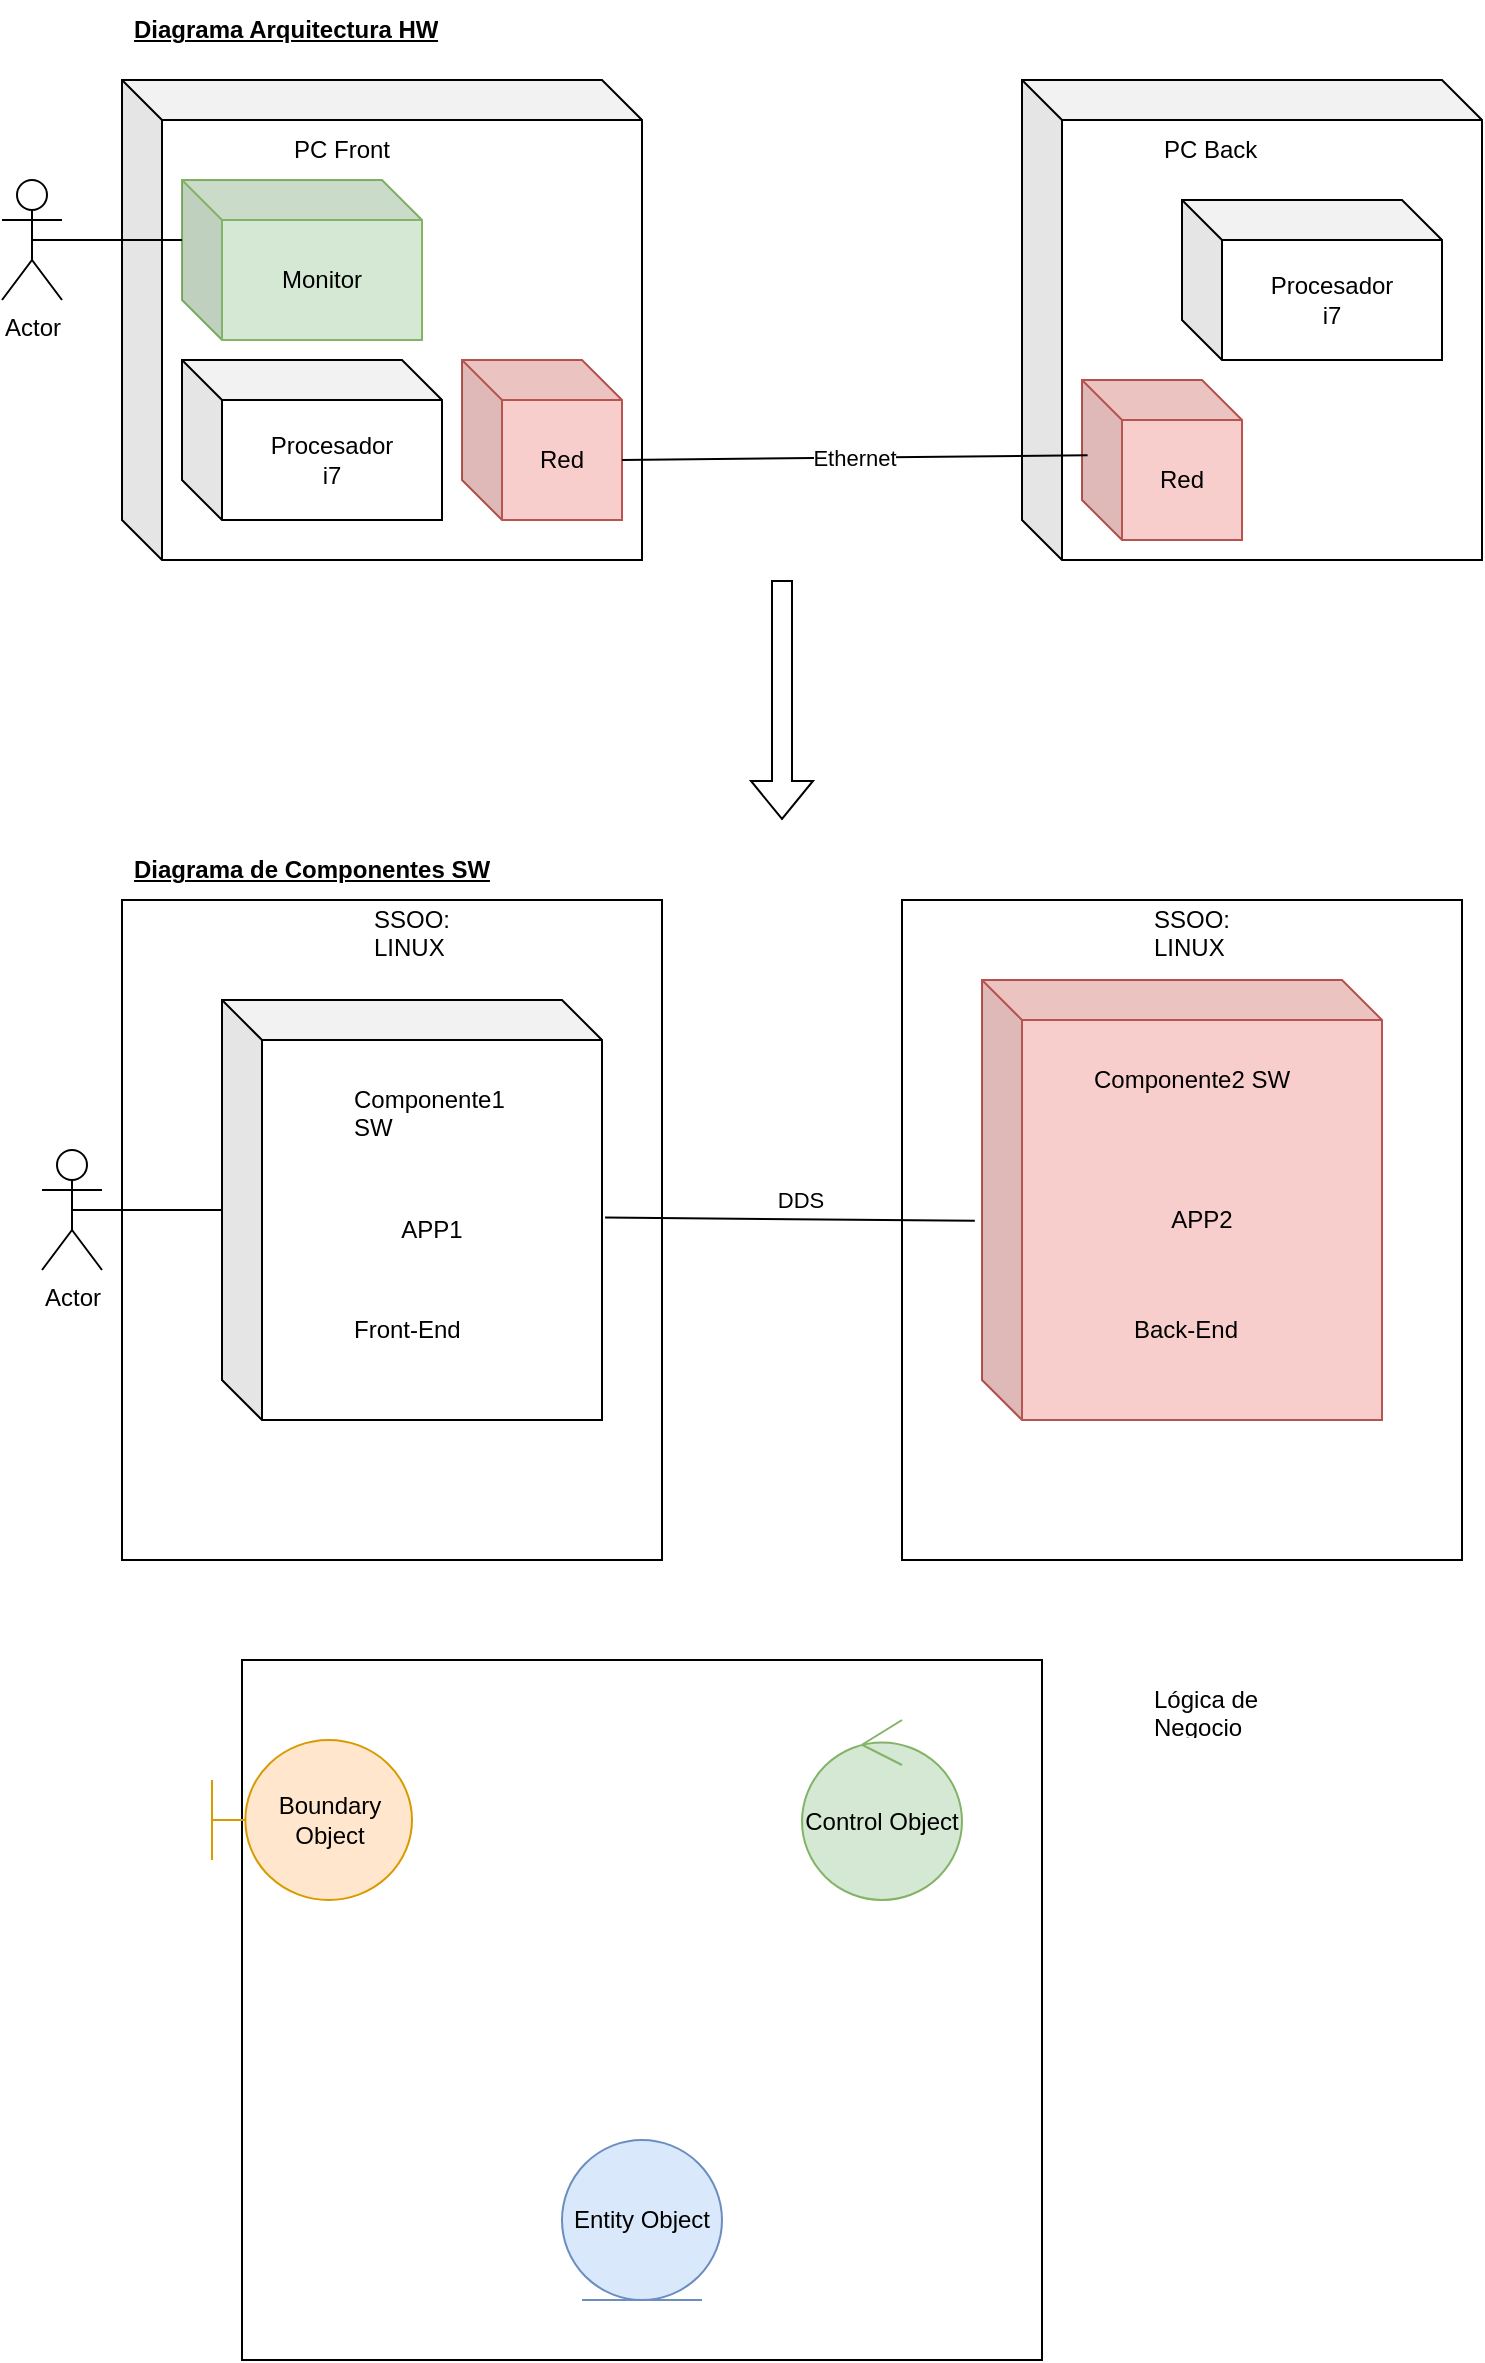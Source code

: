 <mxfile version="22.1.11" type="device">
  <diagram name="Página-1" id="ps207mOyrlrbteBJqPFY">
    <mxGraphModel dx="1829" dy="1738" grid="1" gridSize="10" guides="1" tooltips="1" connect="1" arrows="1" fold="1" page="1" pageScale="1" pageWidth="827" pageHeight="1169" math="0" shadow="0">
      <root>
        <mxCell id="0" />
        <mxCell id="1" parent="0" />
        <mxCell id="HkOU9gHWeDw2OvWGLZZh-37" value="" style="rounded=0;whiteSpace=wrap;html=1;" vertex="1" parent="1">
          <mxGeometry x="110" y="420" width="400" height="350" as="geometry" />
        </mxCell>
        <mxCell id="HkOU9gHWeDw2OvWGLZZh-20" value="" style="shape=cube;whiteSpace=wrap;html=1;boundedLbl=1;backgroundOutline=1;darkOpacity=0.05;darkOpacity2=0.1;" vertex="1" parent="1">
          <mxGeometry x="500" y="-370" width="230" height="240" as="geometry" />
        </mxCell>
        <mxCell id="HkOU9gHWeDw2OvWGLZZh-19" value="" style="shape=cube;whiteSpace=wrap;html=1;boundedLbl=1;backgroundOutline=1;darkOpacity=0.05;darkOpacity2=0.1;" vertex="1" parent="1">
          <mxGeometry x="50" y="-370" width="260" height="240" as="geometry" />
        </mxCell>
        <mxCell id="HkOU9gHWeDw2OvWGLZZh-16" value="" style="rounded=0;whiteSpace=wrap;html=1;" vertex="1" parent="1">
          <mxGeometry x="440" y="40" width="280" height="330" as="geometry" />
        </mxCell>
        <mxCell id="HkOU9gHWeDw2OvWGLZZh-5" value="" style="rounded=0;whiteSpace=wrap;html=1;" vertex="1" parent="1">
          <mxGeometry x="50" y="40" width="270" height="330" as="geometry" />
        </mxCell>
        <mxCell id="HkOU9gHWeDw2OvWGLZZh-1" value="APP1" style="shape=cube;whiteSpace=wrap;html=1;boundedLbl=1;backgroundOutline=1;darkOpacity=0.05;darkOpacity2=0.1;" vertex="1" parent="1">
          <mxGeometry x="100" y="90" width="190" height="210" as="geometry" />
        </mxCell>
        <mxCell id="HkOU9gHWeDw2OvWGLZZh-2" value="APP2" style="shape=cube;whiteSpace=wrap;html=1;boundedLbl=1;backgroundOutline=1;darkOpacity=0.05;darkOpacity2=0.1;fillColor=#f8cecc;strokeColor=#b85450;" vertex="1" parent="1">
          <mxGeometry x="480" y="80" width="200" height="220" as="geometry" />
        </mxCell>
        <mxCell id="HkOU9gHWeDw2OvWGLZZh-3" value="" style="endArrow=none;html=1;rounded=0;exitX=1.008;exitY=0.518;exitDx=0;exitDy=0;exitPerimeter=0;entryX=-0.018;entryY=0.547;entryDx=0;entryDy=0;entryPerimeter=0;" edge="1" parent="1" source="HkOU9gHWeDw2OvWGLZZh-1" target="HkOU9gHWeDw2OvWGLZZh-2">
          <mxGeometry width="50" height="50" relative="1" as="geometry">
            <mxPoint x="390" y="320" as="sourcePoint" />
            <mxPoint x="440" y="270" as="targetPoint" />
          </mxGeometry>
        </mxCell>
        <mxCell id="HkOU9gHWeDw2OvWGLZZh-4" value="DDS" style="edgeLabel;html=1;align=center;verticalAlign=middle;resizable=0;points=[];" vertex="1" connectable="0" parent="HkOU9gHWeDw2OvWGLZZh-3">
          <mxGeometry x="0.418" y="2" relative="1" as="geometry">
            <mxPoint x="-34" y="-8" as="offset" />
          </mxGeometry>
        </mxCell>
        <mxCell id="HkOU9gHWeDw2OvWGLZZh-6" value="Componente1 SW" style="text;strokeColor=none;fillColor=none;align=left;verticalAlign=middle;spacingLeft=4;spacingRight=4;overflow=hidden;points=[[0,0.5],[1,0.5]];portConstraint=eastwest;rotatable=0;whiteSpace=wrap;html=1;" vertex="1" parent="1">
          <mxGeometry x="160" y="130" width="100" height="30" as="geometry" />
        </mxCell>
        <mxCell id="HkOU9gHWeDw2OvWGLZZh-7" value="Componente2&amp;nbsp;SW" style="text;strokeColor=none;fillColor=none;align=left;verticalAlign=middle;spacingLeft=4;spacingRight=4;overflow=hidden;points=[[0,0.5],[1,0.5]];portConstraint=eastwest;rotatable=0;whiteSpace=wrap;html=1;" vertex="1" parent="1">
          <mxGeometry x="530" y="110" width="110" height="40" as="geometry" />
        </mxCell>
        <mxCell id="HkOU9gHWeDw2OvWGLZZh-8" value="Front-End" style="text;strokeColor=none;fillColor=none;align=left;verticalAlign=middle;spacingLeft=4;spacingRight=4;overflow=hidden;points=[[0,0.5],[1,0.5]];portConstraint=eastwest;rotatable=0;whiteSpace=wrap;html=1;" vertex="1" parent="1">
          <mxGeometry x="160" y="240" width="80" height="30" as="geometry" />
        </mxCell>
        <mxCell id="HkOU9gHWeDw2OvWGLZZh-9" value="Back-End" style="text;strokeColor=none;fillColor=none;align=left;verticalAlign=middle;spacingLeft=4;spacingRight=4;overflow=hidden;points=[[0,0.5],[1,0.5]];portConstraint=eastwest;rotatable=0;whiteSpace=wrap;html=1;" vertex="1" parent="1">
          <mxGeometry x="550" y="240" width="80" height="30" as="geometry" />
        </mxCell>
        <mxCell id="HkOU9gHWeDw2OvWGLZZh-10" value="SSOO: LINUX" style="text;strokeColor=none;fillColor=none;align=left;verticalAlign=middle;spacingLeft=4;spacingRight=4;overflow=hidden;points=[[0,0.5],[1,0.5]];portConstraint=eastwest;rotatable=0;whiteSpace=wrap;html=1;" vertex="1" parent="1">
          <mxGeometry x="170" y="40" width="80" height="30" as="geometry" />
        </mxCell>
        <mxCell id="HkOU9gHWeDw2OvWGLZZh-11" value="Actor" style="shape=umlActor;verticalLabelPosition=bottom;verticalAlign=top;html=1;outlineConnect=0;" vertex="1" parent="1">
          <mxGeometry x="10" y="165" width="30" height="60" as="geometry" />
        </mxCell>
        <mxCell id="HkOU9gHWeDw2OvWGLZZh-12" value="" style="endArrow=none;html=1;rounded=0;exitX=0.5;exitY=0.5;exitDx=0;exitDy=0;exitPerimeter=0;" edge="1" parent="1" source="HkOU9gHWeDw2OvWGLZZh-11" target="HkOU9gHWeDw2OvWGLZZh-1">
          <mxGeometry width="50" height="50" relative="1" as="geometry">
            <mxPoint x="390" y="320" as="sourcePoint" />
            <mxPoint x="440" y="270" as="targetPoint" />
          </mxGeometry>
        </mxCell>
        <mxCell id="HkOU9gHWeDw2OvWGLZZh-14" value="Procesador&lt;br&gt;i7" style="shape=cube;whiteSpace=wrap;html=1;boundedLbl=1;backgroundOutline=1;darkOpacity=0.05;darkOpacity2=0.1;" vertex="1" parent="1">
          <mxGeometry x="80" y="-230" width="130" height="80" as="geometry" />
        </mxCell>
        <mxCell id="HkOU9gHWeDw2OvWGLZZh-15" value="Diagrama de Componentes SW" style="text;strokeColor=none;fillColor=none;align=left;verticalAlign=middle;spacingLeft=4;spacingRight=4;overflow=hidden;points=[[0,0.5],[1,0.5]];portConstraint=eastwest;rotatable=0;whiteSpace=wrap;html=1;fontStyle=5" vertex="1" parent="1">
          <mxGeometry x="50" y="10" width="230" height="30" as="geometry" />
        </mxCell>
        <mxCell id="HkOU9gHWeDw2OvWGLZZh-17" value="SSOO: LINUX" style="text;strokeColor=none;fillColor=none;align=left;verticalAlign=middle;spacingLeft=4;spacingRight=4;overflow=hidden;points=[[0,0.5],[1,0.5]];portConstraint=eastwest;rotatable=0;whiteSpace=wrap;html=1;" vertex="1" parent="1">
          <mxGeometry x="560" y="40" width="80" height="30" as="geometry" />
        </mxCell>
        <mxCell id="HkOU9gHWeDw2OvWGLZZh-18" value="Procesador&lt;br&gt;i7" style="shape=cube;whiteSpace=wrap;html=1;boundedLbl=1;backgroundOutline=1;darkOpacity=0.05;darkOpacity2=0.1;" vertex="1" parent="1">
          <mxGeometry x="580" y="-310" width="130" height="80" as="geometry" />
        </mxCell>
        <mxCell id="HkOU9gHWeDw2OvWGLZZh-21" value="PC Front" style="text;strokeColor=none;fillColor=none;align=left;verticalAlign=middle;spacingLeft=4;spacingRight=4;overflow=hidden;points=[[0,0.5],[1,0.5]];portConstraint=eastwest;rotatable=0;whiteSpace=wrap;html=1;" vertex="1" parent="1">
          <mxGeometry x="130" y="-350" width="80" height="30" as="geometry" />
        </mxCell>
        <mxCell id="HkOU9gHWeDw2OvWGLZZh-22" value="PC Back" style="text;strokeColor=none;fillColor=none;align=left;verticalAlign=middle;spacingLeft=4;spacingRight=4;overflow=hidden;points=[[0,0.5],[1,0.5]];portConstraint=eastwest;rotatable=0;whiteSpace=wrap;html=1;" vertex="1" parent="1">
          <mxGeometry x="565" y="-350" width="80" height="30" as="geometry" />
        </mxCell>
        <mxCell id="HkOU9gHWeDw2OvWGLZZh-23" value="Monitor" style="shape=cube;whiteSpace=wrap;html=1;boundedLbl=1;backgroundOutline=1;darkOpacity=0.05;darkOpacity2=0.1;fillColor=#d5e8d4;strokeColor=#82b366;" vertex="1" parent="1">
          <mxGeometry x="80" y="-320" width="120" height="80" as="geometry" />
        </mxCell>
        <mxCell id="HkOU9gHWeDw2OvWGLZZh-24" value="Actor" style="shape=umlActor;verticalLabelPosition=bottom;verticalAlign=top;html=1;outlineConnect=0;" vertex="1" parent="1">
          <mxGeometry x="-10" y="-320" width="30" height="60" as="geometry" />
        </mxCell>
        <mxCell id="HkOU9gHWeDw2OvWGLZZh-28" value="" style="endArrow=none;html=1;rounded=0;exitX=0.5;exitY=0.5;exitDx=0;exitDy=0;exitPerimeter=0;entryX=0;entryY=0;entryDx=0;entryDy=30;entryPerimeter=0;" edge="1" parent="1" source="HkOU9gHWeDw2OvWGLZZh-24" target="HkOU9gHWeDw2OvWGLZZh-23">
          <mxGeometry width="50" height="50" relative="1" as="geometry">
            <mxPoint x="340" y="-290" as="sourcePoint" />
            <mxPoint x="390" y="-340" as="targetPoint" />
          </mxGeometry>
        </mxCell>
        <mxCell id="HkOU9gHWeDw2OvWGLZZh-29" value="Red" style="shape=cube;whiteSpace=wrap;html=1;boundedLbl=1;backgroundOutline=1;darkOpacity=0.05;darkOpacity2=0.1;fillColor=#f8cecc;strokeColor=#b85450;" vertex="1" parent="1">
          <mxGeometry x="220" y="-230" width="80" height="80" as="geometry" />
        </mxCell>
        <mxCell id="HkOU9gHWeDw2OvWGLZZh-30" value="Red" style="shape=cube;whiteSpace=wrap;html=1;boundedLbl=1;backgroundOutline=1;darkOpacity=0.05;darkOpacity2=0.1;fillColor=#f8cecc;strokeColor=#b85450;" vertex="1" parent="1">
          <mxGeometry x="530" y="-220" width="80" height="80" as="geometry" />
        </mxCell>
        <mxCell id="HkOU9gHWeDw2OvWGLZZh-31" value="Ethernet" style="endArrow=none;html=1;rounded=0;entryX=0.035;entryY=0.47;entryDx=0;entryDy=0;entryPerimeter=0;exitX=0;exitY=0;exitDx=80;exitDy=50;exitPerimeter=0;" edge="1" parent="1" source="HkOU9gHWeDw2OvWGLZZh-29" target="HkOU9gHWeDw2OvWGLZZh-30">
          <mxGeometry width="50" height="50" relative="1" as="geometry">
            <mxPoint x="340" y="-290" as="sourcePoint" />
            <mxPoint x="390" y="-340" as="targetPoint" />
          </mxGeometry>
        </mxCell>
        <mxCell id="HkOU9gHWeDw2OvWGLZZh-32" value="Diagrama Arquitectura HW" style="text;strokeColor=none;fillColor=none;align=left;verticalAlign=middle;spacingLeft=4;spacingRight=4;overflow=hidden;points=[[0,0.5],[1,0.5]];portConstraint=eastwest;rotatable=0;whiteSpace=wrap;html=1;fontStyle=5" vertex="1" parent="1">
          <mxGeometry x="50" y="-410" width="190" height="30" as="geometry" />
        </mxCell>
        <mxCell id="HkOU9gHWeDw2OvWGLZZh-33" value="" style="shape=flexArrow;endArrow=classic;html=1;rounded=0;" edge="1" parent="1">
          <mxGeometry width="50" height="50" relative="1" as="geometry">
            <mxPoint x="380" y="-120" as="sourcePoint" />
            <mxPoint x="380" as="targetPoint" />
          </mxGeometry>
        </mxCell>
        <mxCell id="HkOU9gHWeDw2OvWGLZZh-34" value="Boundary Object" style="shape=umlBoundary;whiteSpace=wrap;html=1;fillColor=#ffe6cc;strokeColor=#d79b00;" vertex="1" parent="1">
          <mxGeometry x="95" y="460" width="100" height="80" as="geometry" />
        </mxCell>
        <mxCell id="HkOU9gHWeDw2OvWGLZZh-35" value="Control Object" style="ellipse;shape=umlControl;whiteSpace=wrap;html=1;fillColor=#d5e8d4;strokeColor=#82b366;" vertex="1" parent="1">
          <mxGeometry x="390" y="450" width="80" height="90" as="geometry" />
        </mxCell>
        <mxCell id="HkOU9gHWeDw2OvWGLZZh-36" value="Entity Object" style="ellipse;shape=umlEntity;whiteSpace=wrap;html=1;fillColor=#dae8fc;strokeColor=#6c8ebf;" vertex="1" parent="1">
          <mxGeometry x="270" y="660" width="80" height="80" as="geometry" />
        </mxCell>
        <mxCell id="HkOU9gHWeDw2OvWGLZZh-38" value="Lógica de Negocio" style="text;strokeColor=none;fillColor=none;align=left;verticalAlign=middle;spacingLeft=4;spacingRight=4;overflow=hidden;points=[[0,0.5],[1,0.5]];portConstraint=eastwest;rotatable=0;whiteSpace=wrap;html=1;" vertex="1" parent="1">
          <mxGeometry x="560" y="430" width="80" height="30" as="geometry" />
        </mxCell>
      </root>
    </mxGraphModel>
  </diagram>
</mxfile>
